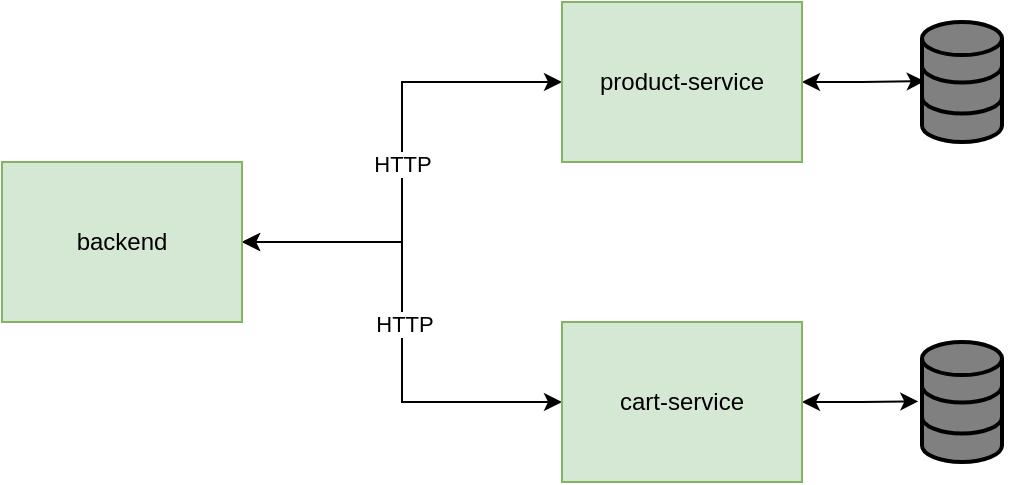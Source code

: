 <mxfile version="20.8.10" type="device"><diagram name="Page-1" id="FCj1iujqYuEGZv1u8YMu"><mxGraphModel dx="819" dy="478" grid="1" gridSize="10" guides="1" tooltips="1" connect="1" arrows="1" fold="1" page="0" pageScale="1" pageWidth="850" pageHeight="1100" math="0" shadow="0"><root><mxCell id="0"/><mxCell id="1" parent="0"/><mxCell id="Snq1-JvaH1m_MtE0RjBQ-4" style="edgeStyle=orthogonalEdgeStyle;rounded=0;orthogonalLoop=1;jettySize=auto;html=1;entryX=0;entryY=0.5;entryDx=0;entryDy=0;startArrow=classic;startFill=1;" edge="1" parent="1" source="Snq1-JvaH1m_MtE0RjBQ-1" target="Snq1-JvaH1m_MtE0RjBQ-2"><mxGeometry relative="1" as="geometry"/></mxCell><mxCell id="Snq1-JvaH1m_MtE0RjBQ-6" value="HTTP" style="edgeLabel;html=1;align=center;verticalAlign=middle;resizable=0;points=[];" vertex="1" connectable="0" parent="Snq1-JvaH1m_MtE0RjBQ-4"><mxGeometry x="0.061" relative="1" as="geometry"><mxPoint y="8" as="offset"/></mxGeometry></mxCell><mxCell id="Snq1-JvaH1m_MtE0RjBQ-5" style="edgeStyle=orthogonalEdgeStyle;rounded=0;orthogonalLoop=1;jettySize=auto;html=1;startArrow=classic;startFill=1;" edge="1" parent="1" source="Snq1-JvaH1m_MtE0RjBQ-1" target="Snq1-JvaH1m_MtE0RjBQ-3"><mxGeometry relative="1" as="geometry"/></mxCell><mxCell id="Snq1-JvaH1m_MtE0RjBQ-7" value="HTTP" style="edgeLabel;html=1;align=center;verticalAlign=middle;resizable=0;points=[];" vertex="1" connectable="0" parent="Snq1-JvaH1m_MtE0RjBQ-5"><mxGeometry x="0.095" y="1" relative="1" as="geometry"><mxPoint y="-11" as="offset"/></mxGeometry></mxCell><mxCell id="Snq1-JvaH1m_MtE0RjBQ-1" value="backend" style="rounded=0;whiteSpace=wrap;html=1;fillColor=#d5e8d4;strokeColor=#82b366;" vertex="1" parent="1"><mxGeometry y="280" width="120" height="80" as="geometry"/></mxCell><mxCell id="Snq1-JvaH1m_MtE0RjBQ-10" style="edgeStyle=orthogonalEdgeStyle;rounded=0;orthogonalLoop=1;jettySize=auto;html=1;entryX=0.034;entryY=0.493;entryDx=0;entryDy=0;entryPerimeter=0;startArrow=classic;startFill=1;" edge="1" parent="1" source="Snq1-JvaH1m_MtE0RjBQ-2" target="Snq1-JvaH1m_MtE0RjBQ-9"><mxGeometry relative="1" as="geometry"/></mxCell><mxCell id="Snq1-JvaH1m_MtE0RjBQ-2" value="product-service" style="rounded=0;whiteSpace=wrap;html=1;fillColor=#d5e8d4;strokeColor=#82b366;" vertex="1" parent="1"><mxGeometry x="280" y="200" width="120" height="80" as="geometry"/></mxCell><mxCell id="Snq1-JvaH1m_MtE0RjBQ-22" style="edgeStyle=orthogonalEdgeStyle;rounded=0;orthogonalLoop=1;jettySize=auto;html=1;entryX=-0.046;entryY=0.495;entryDx=0;entryDy=0;entryPerimeter=0;startArrow=classic;startFill=1;" edge="1" parent="1" source="Snq1-JvaH1m_MtE0RjBQ-3" target="Snq1-JvaH1m_MtE0RjBQ-19"><mxGeometry relative="1" as="geometry"/></mxCell><mxCell id="Snq1-JvaH1m_MtE0RjBQ-3" value="cart-service" style="rounded=0;whiteSpace=wrap;html=1;fillColor=#d5e8d4;strokeColor=#82b366;" vertex="1" parent="1"><mxGeometry x="280" y="360" width="120" height="80" as="geometry"/></mxCell><mxCell id="Snq1-JvaH1m_MtE0RjBQ-14" value="" style="group" vertex="1" connectable="0" parent="1"><mxGeometry x="460" y="210" width="50" height="70" as="geometry"/></mxCell><mxCell id="Snq1-JvaH1m_MtE0RjBQ-9" value="" style="html=1;verticalLabelPosition=bottom;align=center;labelBackgroundColor=#ffffff;verticalAlign=top;strokeWidth=2;strokeColor=#000000;shadow=0;dashed=0;shape=mxgraph.ios7.icons.data;fillColor=#808080;" vertex="1" parent="Snq1-JvaH1m_MtE0RjBQ-14"><mxGeometry width="40" height="60" as="geometry"/></mxCell><mxCell id="Snq1-JvaH1m_MtE0RjBQ-11" value="" style="shape=image;verticalLabelPosition=bottom;labelBackgroundColor=default;verticalAlign=top;aspect=fixed;imageAspect=0;image=https://cdn.icon-icons.com/icons2/2415/PNG/512/mongodb_original_logo_icon_146424.png;" vertex="1" parent="Snq1-JvaH1m_MtE0RjBQ-14"><mxGeometry x="20" y="40" width="30" height="30" as="geometry"/></mxCell><mxCell id="Snq1-JvaH1m_MtE0RjBQ-24" value="" style="group" vertex="1" connectable="0" parent="1"><mxGeometry x="460" y="370" width="50" height="70" as="geometry"/></mxCell><mxCell id="Snq1-JvaH1m_MtE0RjBQ-19" value="" style="html=1;verticalLabelPosition=bottom;align=center;labelBackgroundColor=#ffffff;verticalAlign=top;strokeWidth=2;strokeColor=#000000;shadow=0;dashed=0;shape=mxgraph.ios7.icons.data;fillColor=#808080;container=0;" vertex="1" parent="Snq1-JvaH1m_MtE0RjBQ-24"><mxGeometry width="40" height="60" as="geometry"/></mxCell><mxCell id="Snq1-JvaH1m_MtE0RjBQ-23" value="" style="shape=image;verticalLabelPosition=bottom;labelBackgroundColor=default;verticalAlign=top;aspect=fixed;imageAspect=0;image=https://upload.wikimedia.org/wikipedia/commons/thumb/2/29/Postgresql_elephant.svg/1985px-Postgresql_elephant.svg.png;container=0;" vertex="1" parent="Snq1-JvaH1m_MtE0RjBQ-24"><mxGeometry x="20.92" y="40" width="29.08" height="30" as="geometry"/></mxCell></root></mxGraphModel></diagram></mxfile>
